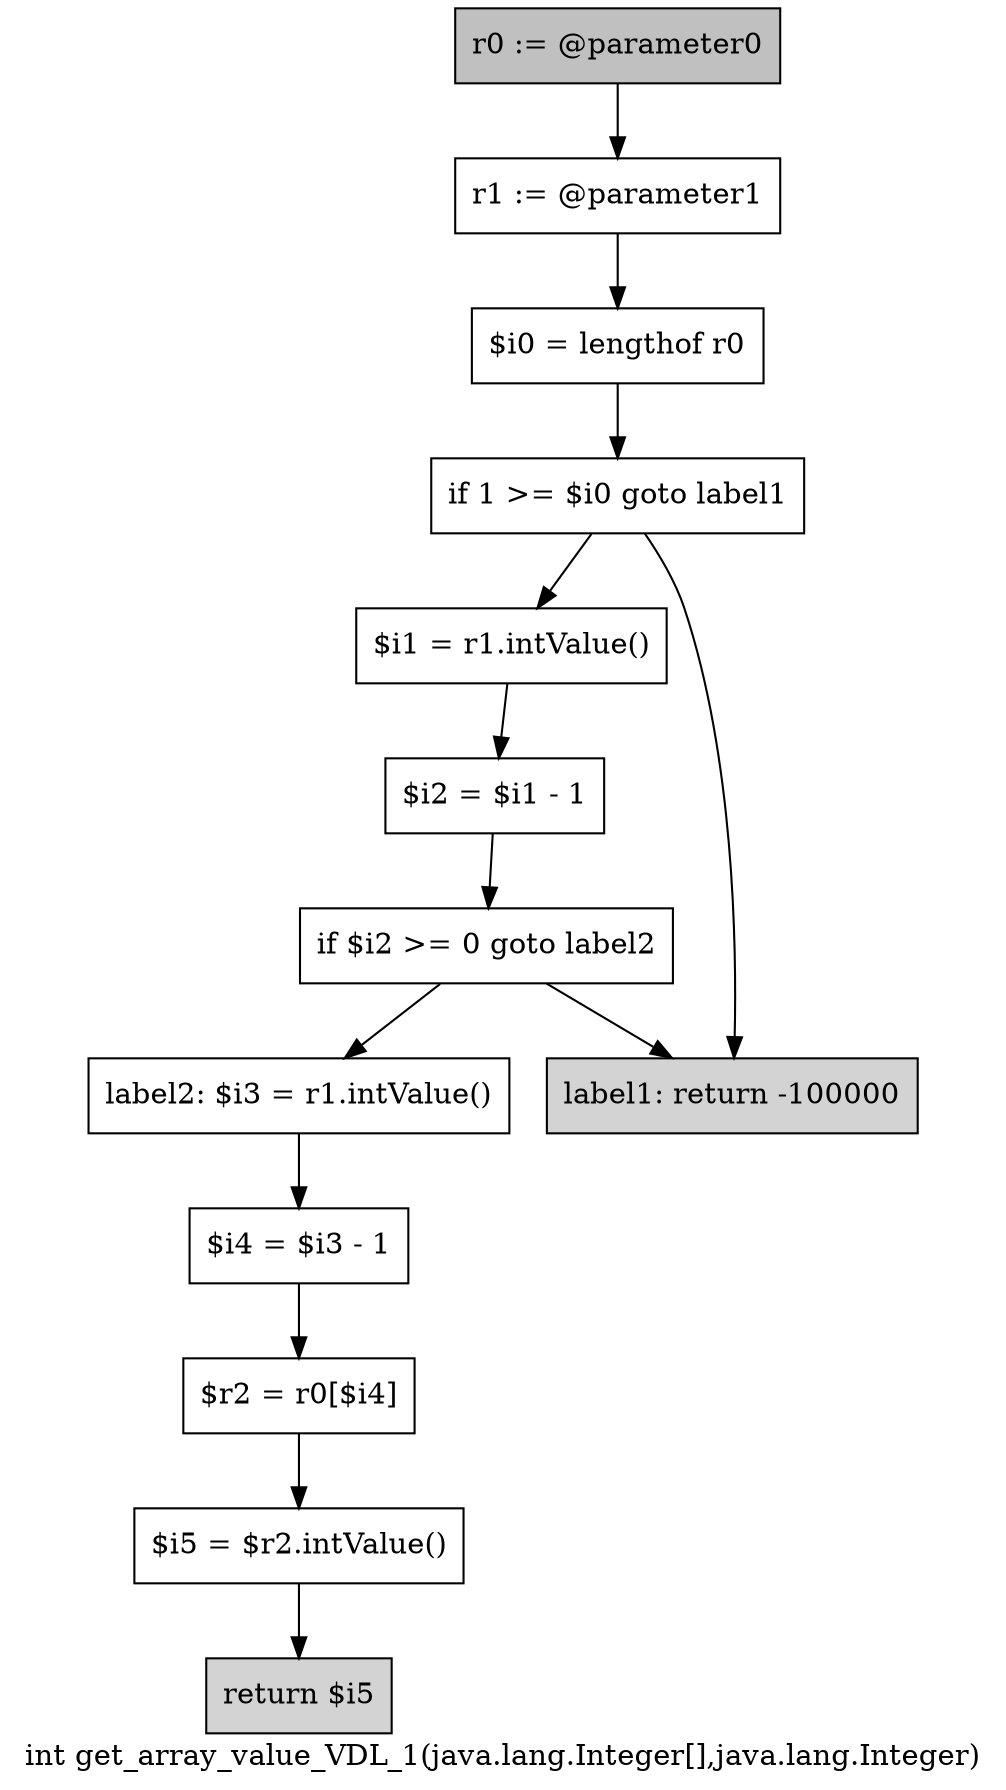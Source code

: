 digraph "int get_array_value_VDL_1(java.lang.Integer[],java.lang.Integer)" {
    label="int get_array_value_VDL_1(java.lang.Integer[],java.lang.Integer)";
    node [shape=box];
    "0" [style=filled,fillcolor=gray,label="r0 := @parameter0",];
    "1" [label="r1 := @parameter1",];
    "0"->"1";
    "2" [label="$i0 = lengthof r0",];
    "1"->"2";
    "3" [label="if 1 >= $i0 goto label1",];
    "2"->"3";
    "4" [label="$i1 = r1.intValue()",];
    "3"->"4";
    "7" [style=filled,fillcolor=lightgray,label="label1: return -100000",];
    "3"->"7";
    "5" [label="$i2 = $i1 - 1",];
    "4"->"5";
    "6" [label="if $i2 >= 0 goto label2",];
    "5"->"6";
    "6"->"7";
    "8" [label="label2: $i3 = r1.intValue()",];
    "6"->"8";
    "9" [label="$i4 = $i3 - 1",];
    "8"->"9";
    "10" [label="$r2 = r0[$i4]",];
    "9"->"10";
    "11" [label="$i5 = $r2.intValue()",];
    "10"->"11";
    "12" [style=filled,fillcolor=lightgray,label="return $i5",];
    "11"->"12";
}
